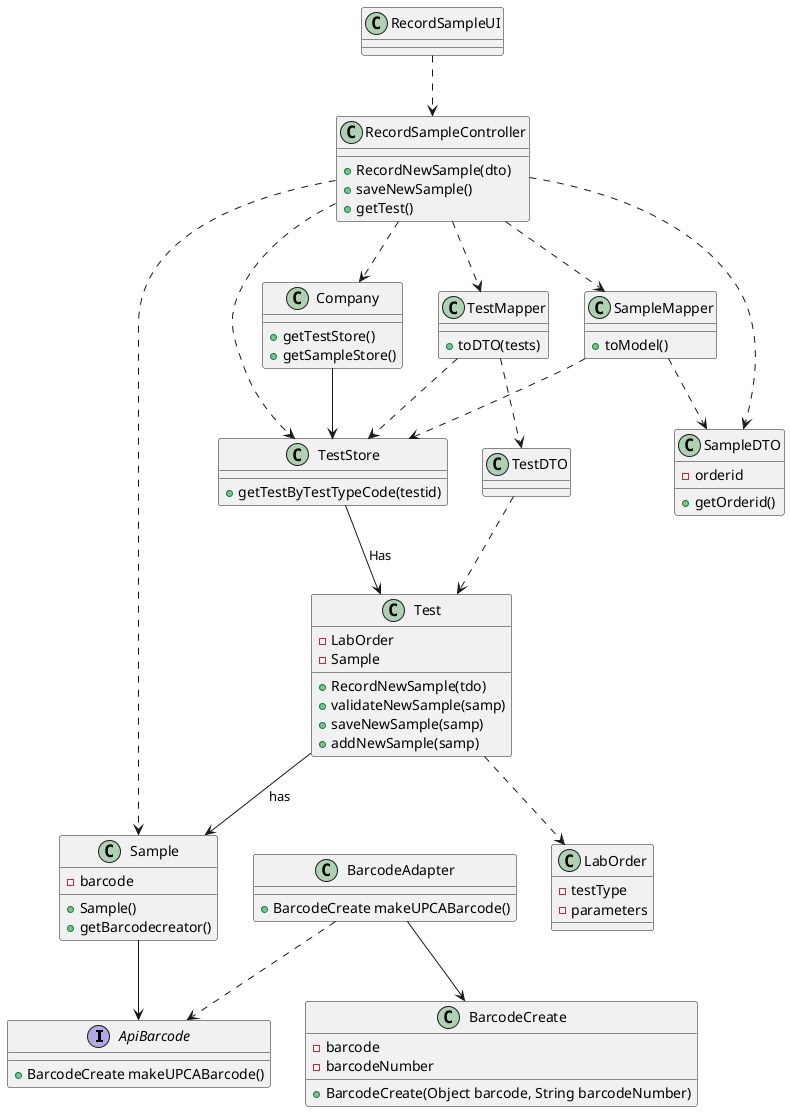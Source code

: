 @startuml
Interface ApiBarcode

RecordSampleUI ..> RecordSampleController
RecordSampleController..>Company
RecordSampleController..>Sample
RecordSampleController..>TestMapper
RecordSampleController..>SampleDTO
RecordSampleController..>SampleMapper
RecordSampleController..>TestStore




RecordSampleController : +RecordNewSample(dto)
RecordSampleController : +saveNewSample()
RecordSampleController : +getTest()


Test --> Sample: has

Company --> TestStore

TestStore : +getTestByTestTypeCode(testid)

TestMapper ..> TestDTO
TestDTO..> Test


TestStore --> Test : Has
SampleMapper ..> SampleDTO


TestMapper ..> TestStore

Test ..> LabOrder
LabOrder : -testType
LabOrder : -parameters


TestMapper : +toDTO(tests)

SampleMapper : +toModel()

SampleMapper ..> TestStore

Sample --> ApiBarcode

BarcodeAdapter  ..> ApiBarcode

BarcodeAdapter --> BarcodeCreate


ApiBarcode : +BarcodeCreate makeUPCABarcode()

BarcodeAdapter : +BarcodeCreate makeUPCABarcode()

BarcodeCreate : +BarcodeCreate(Object barcode, String barcodeNumber)
BarcodeCreate : -barcode
BarcodeCreate : -barcodeNumber


Company : +getTestStore()
Company : +getSampleStore()

Test : +RecordNewSample(tdo)
Test : +validateNewSample(samp)
Test : +saveNewSample(samp)
Test : +addNewSample(samp)
Test : -LabOrder
Test : -Sample

SampleDTO : +getOrderid()



SampleDTO : -orderid


Sample : +Sample()
Sample : +getBarcodecreator()
Sample : -barcode
@enduml